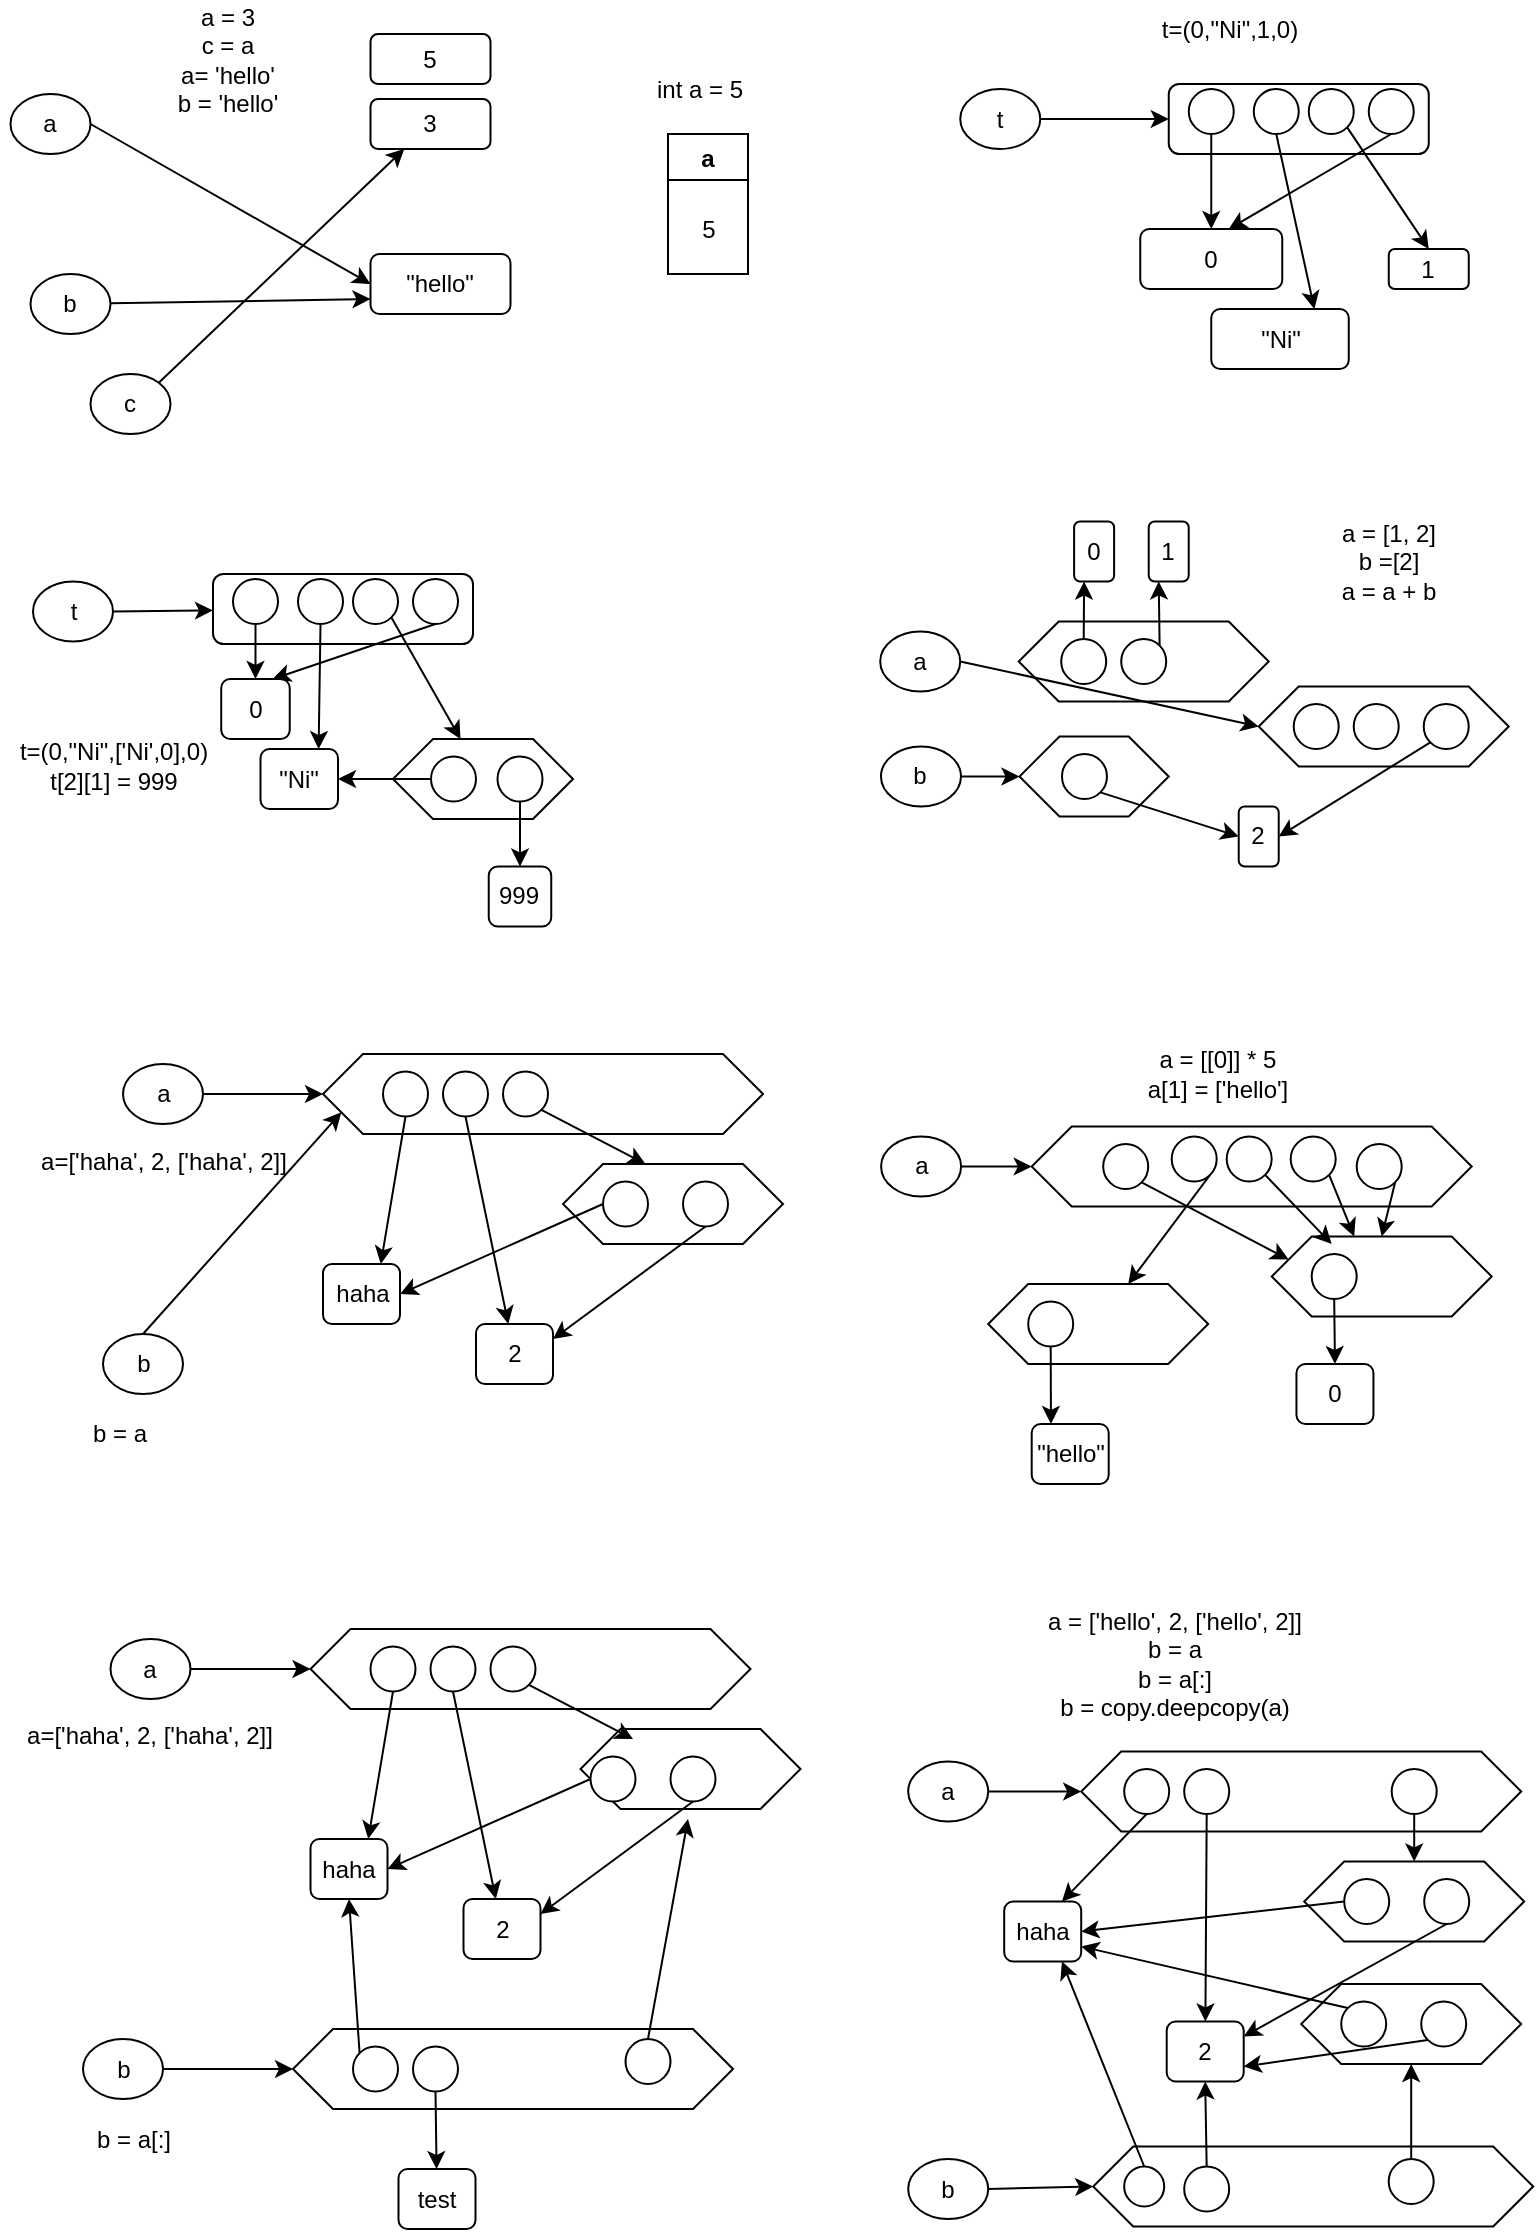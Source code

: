 <mxfile version="14.6.13" type="device"><diagram id="0m-xxJf19XnogjSUpphd" name="Page-1"><mxGraphModel dx="946" dy="725" grid="1" gridSize="10" guides="1" tooltips="1" connect="1" arrows="1" fold="1" page="1" pageScale="1" pageWidth="827" pageHeight="1169" math="0" shadow="0"><root><mxCell id="0"/><mxCell id="1" parent="0"/><mxCell id="ZDHiFOm5heUllY_fQWKG-1" value="a" style="ellipse;whiteSpace=wrap;html=1;" parent="1" vertex="1"><mxGeometry x="31.25" y="60" width="40" height="30" as="geometry"/></mxCell><mxCell id="ZDHiFOm5heUllY_fQWKG-2" value="3" style="rounded=1;whiteSpace=wrap;html=1;" parent="1" vertex="1"><mxGeometry x="211.25" y="62.5" width="60" height="25" as="geometry"/></mxCell><mxCell id="ZDHiFOm5heUllY_fQWKG-3" value="" style="endArrow=classic;html=1;entryX=0;entryY=0.5;entryDx=0;entryDy=0;exitX=1;exitY=0.5;exitDx=0;exitDy=0;" parent="1" source="ZDHiFOm5heUllY_fQWKG-1" target="ZDHiFOm5heUllY_fQWKG-4" edge="1"><mxGeometry width="50" height="50" relative="1" as="geometry"><mxPoint x="73.25" y="70" as="sourcePoint"/><mxPoint x="401.25" y="290" as="targetPoint"/></mxGeometry></mxCell><mxCell id="ZDHiFOm5heUllY_fQWKG-4" value="&quot;hello&quot;" style="rounded=1;whiteSpace=wrap;html=1;" parent="1" vertex="1"><mxGeometry x="211.25" y="140" width="70" height="30" as="geometry"/></mxCell><mxCell id="ZDHiFOm5heUllY_fQWKG-7" value="b" style="ellipse;whiteSpace=wrap;html=1;" parent="1" vertex="1"><mxGeometry x="41.25" y="150" width="40" height="30" as="geometry"/></mxCell><mxCell id="ZDHiFOm5heUllY_fQWKG-8" value="c" style="ellipse;whiteSpace=wrap;html=1;" parent="1" vertex="1"><mxGeometry x="71.25" y="200" width="40" height="30" as="geometry"/></mxCell><mxCell id="ZDHiFOm5heUllY_fQWKG-9" value="" style="endArrow=classic;html=1;entryX=0;entryY=0.75;entryDx=0;entryDy=0;" parent="1" source="ZDHiFOm5heUllY_fQWKG-7" target="ZDHiFOm5heUllY_fQWKG-4" edge="1"><mxGeometry width="50" height="50" relative="1" as="geometry"><mxPoint x="351.25" y="340" as="sourcePoint"/><mxPoint x="401.25" y="290" as="targetPoint"/></mxGeometry></mxCell><mxCell id="ZDHiFOm5heUllY_fQWKG-10" value="" style="endArrow=classic;html=1;exitX=1;exitY=0;exitDx=0;exitDy=0;" parent="1" source="ZDHiFOm5heUllY_fQWKG-8" target="ZDHiFOm5heUllY_fQWKG-2" edge="1"><mxGeometry width="50" height="50" relative="1" as="geometry"><mxPoint x="351.25" y="340" as="sourcePoint"/><mxPoint x="401.25" y="290" as="targetPoint"/></mxGeometry></mxCell><mxCell id="ZDHiFOm5heUllY_fQWKG-11" value="t=(0,&quot;Ni&quot;,1,0)" style="text;html=1;strokeColor=none;fillColor=none;align=center;verticalAlign=middle;whiteSpace=wrap;rounded=0;" parent="1" vertex="1"><mxGeometry x="590.75" y="17.5" width="100" height="20" as="geometry"/></mxCell><mxCell id="ZDHiFOm5heUllY_fQWKG-12" value="t" style="ellipse;whiteSpace=wrap;html=1;" parent="1" vertex="1"><mxGeometry x="506.13" y="57.5" width="40" height="30" as="geometry"/></mxCell><mxCell id="ZDHiFOm5heUllY_fQWKG-13" value="" style="endArrow=classic;html=1;exitX=1;exitY=0.5;exitDx=0;exitDy=0;" parent="1" source="ZDHiFOm5heUllY_fQWKG-12" target="ZDHiFOm5heUllY_fQWKG-14" edge="1"><mxGeometry width="50" height="50" relative="1" as="geometry"><mxPoint x="380.38" y="297.5" as="sourcePoint"/><mxPoint x="430.38" y="247.5" as="targetPoint"/></mxGeometry></mxCell><mxCell id="ZDHiFOm5heUllY_fQWKG-14" value="" style="rounded=1;whiteSpace=wrap;html=1;" parent="1" vertex="1"><mxGeometry x="610.38" y="55" width="130" height="35" as="geometry"/></mxCell><mxCell id="ZDHiFOm5heUllY_fQWKG-15" value="" style="ellipse;whiteSpace=wrap;html=1;aspect=fixed;" parent="1" vertex="1"><mxGeometry x="620.38" y="57.5" width="22.5" height="22.5" as="geometry"/></mxCell><mxCell id="ZDHiFOm5heUllY_fQWKG-16" value="" style="ellipse;whiteSpace=wrap;html=1;aspect=fixed;" parent="1" vertex="1"><mxGeometry x="652.88" y="57.5" width="22.5" height="22.5" as="geometry"/></mxCell><mxCell id="ZDHiFOm5heUllY_fQWKG-17" value="" style="ellipse;whiteSpace=wrap;html=1;aspect=fixed;" parent="1" vertex="1"><mxGeometry x="680.38" y="57.5" width="22.5" height="22.5" as="geometry"/></mxCell><mxCell id="ZDHiFOm5heUllY_fQWKG-18" value="" style="ellipse;whiteSpace=wrap;html=1;aspect=fixed;" parent="1" vertex="1"><mxGeometry x="710.38" y="57.5" width="22.5" height="22.5" as="geometry"/></mxCell><mxCell id="ZDHiFOm5heUllY_fQWKG-20" value="" style="endArrow=classic;html=1;exitX=0.5;exitY=1;exitDx=0;exitDy=0;" parent="1" source="ZDHiFOm5heUllY_fQWKG-15" target="ZDHiFOm5heUllY_fQWKG-21" edge="1"><mxGeometry width="50" height="50" relative="1" as="geometry"><mxPoint x="380.38" y="297.5" as="sourcePoint"/><mxPoint x="631.38" y="127.5" as="targetPoint"/></mxGeometry></mxCell><mxCell id="ZDHiFOm5heUllY_fQWKG-21" value="0" style="rounded=1;whiteSpace=wrap;html=1;" parent="1" vertex="1"><mxGeometry x="596.13" y="127.5" width="71" height="30" as="geometry"/></mxCell><mxCell id="ZDHiFOm5heUllY_fQWKG-22" value="" style="endArrow=classic;html=1;exitX=0.5;exitY=1;exitDx=0;exitDy=0;" parent="1" source="ZDHiFOm5heUllY_fQWKG-18" edge="1"><mxGeometry width="50" height="50" relative="1" as="geometry"><mxPoint x="380.38" y="297.5" as="sourcePoint"/><mxPoint x="640.38" y="127.5" as="targetPoint"/></mxGeometry></mxCell><mxCell id="ZDHiFOm5heUllY_fQWKG-23" value="&quot;Ni&quot;" style="rounded=1;whiteSpace=wrap;html=1;" parent="1" vertex="1"><mxGeometry x="631.63" y="167.5" width="68.75" height="30" as="geometry"/></mxCell><mxCell id="ZDHiFOm5heUllY_fQWKG-24" value="" style="endArrow=classic;html=1;exitX=0.5;exitY=1;exitDx=0;exitDy=0;entryX=0.75;entryY=0;entryDx=0;entryDy=0;" parent="1" source="ZDHiFOm5heUllY_fQWKG-16" target="ZDHiFOm5heUllY_fQWKG-23" edge="1"><mxGeometry width="50" height="50" relative="1" as="geometry"><mxPoint x="380.38" y="297.5" as="sourcePoint"/><mxPoint x="430.38" y="247.5" as="targetPoint"/></mxGeometry></mxCell><mxCell id="ZDHiFOm5heUllY_fQWKG-25" value="1" style="rounded=1;whiteSpace=wrap;html=1;" parent="1" vertex="1"><mxGeometry x="720.38" y="137.5" width="40" height="20" as="geometry"/></mxCell><mxCell id="ZDHiFOm5heUllY_fQWKG-28" value="" style="endArrow=classic;html=1;exitX=1;exitY=1;exitDx=0;exitDy=0;entryX=0.5;entryY=0;entryDx=0;entryDy=0;" parent="1" source="ZDHiFOm5heUllY_fQWKG-17" target="ZDHiFOm5heUllY_fQWKG-25" edge="1"><mxGeometry width="50" height="50" relative="1" as="geometry"><mxPoint x="380.38" y="297.5" as="sourcePoint"/><mxPoint x="430.38" y="247.5" as="targetPoint"/></mxGeometry></mxCell><mxCell id="ZDHiFOm5heUllY_fQWKG-29" value="t=(0,&quot;Ni&quot;,['Ni',0],0)&lt;br&gt;t[2][1] = 999" style="text;html=1;strokeColor=none;fillColor=none;align=center;verticalAlign=middle;whiteSpace=wrap;rounded=0;" parent="1" vertex="1"><mxGeometry x="32.5" y="378.75" width="100" height="35" as="geometry"/></mxCell><mxCell id="ZDHiFOm5heUllY_fQWKG-30" value="t" style="ellipse;whiteSpace=wrap;html=1;" parent="1" vertex="1"><mxGeometry x="42.5" y="303.75" width="40" height="30" as="geometry"/></mxCell><mxCell id="ZDHiFOm5heUllY_fQWKG-31" value="" style="endArrow=classic;html=1;exitX=1;exitY=0.5;exitDx=0;exitDy=0;" parent="1" source="ZDHiFOm5heUllY_fQWKG-30" target="ZDHiFOm5heUllY_fQWKG-32" edge="1"><mxGeometry width="50" height="50" relative="1" as="geometry"><mxPoint x="-97.5" y="542.5" as="sourcePoint"/><mxPoint x="-47.5" y="492.5" as="targetPoint"/></mxGeometry></mxCell><mxCell id="ZDHiFOm5heUllY_fQWKG-32" value="" style="rounded=1;whiteSpace=wrap;html=1;" parent="1" vertex="1"><mxGeometry x="132.5" y="300" width="130" height="35" as="geometry"/></mxCell><mxCell id="ZDHiFOm5heUllY_fQWKG-33" value="" style="ellipse;whiteSpace=wrap;html=1;aspect=fixed;" parent="1" vertex="1"><mxGeometry x="142.5" y="302.5" width="22.5" height="22.5" as="geometry"/></mxCell><mxCell id="ZDHiFOm5heUllY_fQWKG-34" value="" style="ellipse;whiteSpace=wrap;html=1;aspect=fixed;" parent="1" vertex="1"><mxGeometry x="175" y="302.5" width="22.5" height="22.5" as="geometry"/></mxCell><mxCell id="ZDHiFOm5heUllY_fQWKG-35" value="" style="ellipse;whiteSpace=wrap;html=1;aspect=fixed;" parent="1" vertex="1"><mxGeometry x="202.5" y="302.5" width="22.5" height="22.5" as="geometry"/></mxCell><mxCell id="ZDHiFOm5heUllY_fQWKG-36" value="" style="ellipse;whiteSpace=wrap;html=1;aspect=fixed;" parent="1" vertex="1"><mxGeometry x="232.5" y="302.5" width="22.5" height="22.5" as="geometry"/></mxCell><mxCell id="ZDHiFOm5heUllY_fQWKG-37" value="" style="endArrow=classic;html=1;exitX=0.5;exitY=1;exitDx=0;exitDy=0;" parent="1" source="ZDHiFOm5heUllY_fQWKG-33" target="ZDHiFOm5heUllY_fQWKG-38" edge="1"><mxGeometry width="50" height="50" relative="1" as="geometry"><mxPoint x="-97.5" y="542.5" as="sourcePoint"/><mxPoint x="153.5" y="372.5" as="targetPoint"/></mxGeometry></mxCell><mxCell id="ZDHiFOm5heUllY_fQWKG-38" value="0" style="rounded=1;whiteSpace=wrap;html=1;" parent="1" vertex="1"><mxGeometry x="136.61" y="352.5" width="34.26" height="30" as="geometry"/></mxCell><mxCell id="ZDHiFOm5heUllY_fQWKG-39" value="" style="endArrow=classic;html=1;exitX=0.5;exitY=1;exitDx=0;exitDy=0;entryX=0.75;entryY=0;entryDx=0;entryDy=0;" parent="1" source="ZDHiFOm5heUllY_fQWKG-36" target="ZDHiFOm5heUllY_fQWKG-38" edge="1"><mxGeometry width="50" height="50" relative="1" as="geometry"><mxPoint x="-97.5" y="542.5" as="sourcePoint"/><mxPoint x="162.5" y="372.5" as="targetPoint"/></mxGeometry></mxCell><mxCell id="ZDHiFOm5heUllY_fQWKG-40" value="&quot;Ni&quot;" style="rounded=1;whiteSpace=wrap;html=1;" parent="1" vertex="1"><mxGeometry x="156.25" y="387.5" width="38.75" height="30" as="geometry"/></mxCell><mxCell id="ZDHiFOm5heUllY_fQWKG-41" value="" style="endArrow=classic;html=1;exitX=0.5;exitY=1;exitDx=0;exitDy=0;entryX=0.75;entryY=0;entryDx=0;entryDy=0;" parent="1" source="ZDHiFOm5heUllY_fQWKG-34" target="ZDHiFOm5heUllY_fQWKG-40" edge="1"><mxGeometry width="50" height="50" relative="1" as="geometry"><mxPoint x="-97.5" y="542.5" as="sourcePoint"/><mxPoint x="-47.5" y="492.5" as="targetPoint"/></mxGeometry></mxCell><mxCell id="ZDHiFOm5heUllY_fQWKG-43" value="" style="endArrow=classic;html=1;exitX=1;exitY=1;exitDx=0;exitDy=0;entryX=0.375;entryY=0;entryDx=0;entryDy=0;" parent="1" source="ZDHiFOm5heUllY_fQWKG-35" target="ZDHiFOm5heUllY_fQWKG-45" edge="1"><mxGeometry width="50" height="50" relative="1" as="geometry"><mxPoint x="-97.5" y="542.5" as="sourcePoint"/><mxPoint x="292.5" y="382.5" as="targetPoint"/></mxGeometry></mxCell><mxCell id="ZDHiFOm5heUllY_fQWKG-45" value="" style="shape=hexagon;perimeter=hexagonPerimeter2;whiteSpace=wrap;html=1;fixedSize=1;" parent="1" vertex="1"><mxGeometry x="222.5" y="382.5" width="90" height="40" as="geometry"/></mxCell><mxCell id="ZDHiFOm5heUllY_fQWKG-46" value="" style="ellipse;whiteSpace=wrap;html=1;aspect=fixed;" parent="1" vertex="1"><mxGeometry x="241.5" y="391.25" width="22.5" height="22.5" as="geometry"/></mxCell><mxCell id="ZDHiFOm5heUllY_fQWKG-47" value="" style="ellipse;whiteSpace=wrap;html=1;aspect=fixed;" parent="1" vertex="1"><mxGeometry x="274.75" y="391.25" width="22.5" height="22.5" as="geometry"/></mxCell><mxCell id="ZDHiFOm5heUllY_fQWKG-49" value="" style="endArrow=classic;html=1;entryX=1;entryY=0.5;entryDx=0;entryDy=0;exitX=0;exitY=0.5;exitDx=0;exitDy=0;" parent="1" source="ZDHiFOm5heUllY_fQWKG-46" target="ZDHiFOm5heUllY_fQWKG-40" edge="1"><mxGeometry width="50" height="50" relative="1" as="geometry"><mxPoint x="312.5" y="407.5" as="sourcePoint"/><mxPoint x="362.5" y="357.5" as="targetPoint"/></mxGeometry></mxCell><mxCell id="ZDHiFOm5heUllY_fQWKG-50" value="" style="endArrow=classic;html=1;entryX=0.5;entryY=0;entryDx=0;entryDy=0;exitX=0.5;exitY=1;exitDx=0;exitDy=0;" parent="1" source="ZDHiFOm5heUllY_fQWKG-47" target="zGPQCtNGe2hsYCbzyVqM-4" edge="1"><mxGeometry width="50" height="50" relative="1" as="geometry"><mxPoint x="332.5" y="387.5" as="sourcePoint"/><mxPoint x="362.5" y="357.5" as="targetPoint"/></mxGeometry></mxCell><mxCell id="ZDHiFOm5heUllY_fQWKG-51" value="a" style="ellipse;whiteSpace=wrap;html=1;" parent="1" vertex="1"><mxGeometry x="480.1" y="893.75" width="40" height="30" as="geometry"/></mxCell><mxCell id="ZDHiFOm5heUllY_fQWKG-52" value="" style="shape=hexagon;perimeter=hexagonPerimeter2;whiteSpace=wrap;html=1;fixedSize=1;" parent="1" vertex="1"><mxGeometry x="566.6" y="888.75" width="220" height="40" as="geometry"/></mxCell><mxCell id="ZDHiFOm5heUllY_fQWKG-54" value="" style="ellipse;whiteSpace=wrap;html=1;aspect=fixed;" parent="1" vertex="1"><mxGeometry x="721.85" y="897.5" width="22.5" height="22.5" as="geometry"/></mxCell><mxCell id="ZDHiFOm5heUllY_fQWKG-55" value="" style="ellipse;whiteSpace=wrap;html=1;aspect=fixed;" parent="1" vertex="1"><mxGeometry x="618.1" y="897.5" width="22.5" height="22.5" as="geometry"/></mxCell><mxCell id="ZDHiFOm5heUllY_fQWKG-56" value="" style="ellipse;whiteSpace=wrap;html=1;aspect=fixed;" parent="1" vertex="1"><mxGeometry x="588.1" y="897.5" width="22.5" height="22.5" as="geometry"/></mxCell><mxCell id="ZDHiFOm5heUllY_fQWKG-61" value="2" style="rounded=1;whiteSpace=wrap;html=1;" parent="1" vertex="1"><mxGeometry x="609.35" y="1023.75" width="38.5" height="30" as="geometry"/></mxCell><mxCell id="ZDHiFOm5heUllY_fQWKG-62" value="" style="endArrow=classic;html=1;exitX=0.5;exitY=1;exitDx=0;exitDy=0;entryX=0.75;entryY=0;entryDx=0;entryDy=0;" parent="1" source="ZDHiFOm5heUllY_fQWKG-56" target="ZDHiFOm5heUllY_fQWKG-81" edge="1"><mxGeometry width="50" height="50" relative="1" as="geometry"><mxPoint x="788.1" y="973.75" as="sourcePoint"/><mxPoint x="838.1" y="923.75" as="targetPoint"/></mxGeometry></mxCell><mxCell id="ZDHiFOm5heUllY_fQWKG-63" value="" style="endArrow=classic;html=1;exitX=0.5;exitY=1;exitDx=0;exitDy=0;" parent="1" source="ZDHiFOm5heUllY_fQWKG-55" target="ZDHiFOm5heUllY_fQWKG-61" edge="1"><mxGeometry width="50" height="50" relative="1" as="geometry"><mxPoint x="788.1" y="973.75" as="sourcePoint"/><mxPoint x="838.1" y="923.75" as="targetPoint"/></mxGeometry></mxCell><mxCell id="ZDHiFOm5heUllY_fQWKG-64" value="" style="shape=hexagon;perimeter=hexagonPerimeter2;whiteSpace=wrap;html=1;fixedSize=1;" parent="1" vertex="1"><mxGeometry x="678.1" y="943.75" width="110" height="40" as="geometry"/></mxCell><mxCell id="ZDHiFOm5heUllY_fQWKG-65" value="" style="endArrow=classic;html=1;exitX=0.5;exitY=1;exitDx=0;exitDy=0;entryX=0.5;entryY=0;entryDx=0;entryDy=0;" parent="1" source="ZDHiFOm5heUllY_fQWKG-54" target="ZDHiFOm5heUllY_fQWKG-64" edge="1"><mxGeometry width="50" height="50" relative="1" as="geometry"><mxPoint x="788.1" y="973.75" as="sourcePoint"/><mxPoint x="838.1" y="923.75" as="targetPoint"/></mxGeometry></mxCell><mxCell id="ZDHiFOm5heUllY_fQWKG-66" value="" style="ellipse;whiteSpace=wrap;html=1;aspect=fixed;" parent="1" vertex="1"><mxGeometry x="698.1" y="952.5" width="22.5" height="22.5" as="geometry"/></mxCell><mxCell id="ZDHiFOm5heUllY_fQWKG-67" value="" style="ellipse;whiteSpace=wrap;html=1;aspect=fixed;" parent="1" vertex="1"><mxGeometry x="738.1" y="952.5" width="22.5" height="22.5" as="geometry"/></mxCell><mxCell id="ZDHiFOm5heUllY_fQWKG-68" value="" style="endArrow=classic;html=1;exitX=0;exitY=0.5;exitDx=0;exitDy=0;entryX=1;entryY=0.5;entryDx=0;entryDy=0;" parent="1" source="ZDHiFOm5heUllY_fQWKG-66" target="ZDHiFOm5heUllY_fQWKG-81" edge="1"><mxGeometry width="50" height="50" relative="1" as="geometry"><mxPoint x="788.1" y="973.75" as="sourcePoint"/><mxPoint x="838.1" y="923.75" as="targetPoint"/></mxGeometry></mxCell><mxCell id="ZDHiFOm5heUllY_fQWKG-69" value="" style="endArrow=classic;html=1;exitX=0.5;exitY=1;exitDx=0;exitDy=0;entryX=1;entryY=0.25;entryDx=0;entryDy=0;" parent="1" source="ZDHiFOm5heUllY_fQWKG-67" target="ZDHiFOm5heUllY_fQWKG-61" edge="1"><mxGeometry width="50" height="50" relative="1" as="geometry"><mxPoint x="788.1" y="973.75" as="sourcePoint"/><mxPoint x="838.1" y="923.75" as="targetPoint"/></mxGeometry></mxCell><mxCell id="ZDHiFOm5heUllY_fQWKG-70" value="" style="endArrow=classic;html=1;exitX=1;exitY=0.5;exitDx=0;exitDy=0;entryX=0;entryY=0.5;entryDx=0;entryDy=0;" parent="1" source="ZDHiFOm5heUllY_fQWKG-51" target="ZDHiFOm5heUllY_fQWKG-52" edge="1"><mxGeometry width="50" height="50" relative="1" as="geometry"><mxPoint x="788.1" y="973.75" as="sourcePoint"/><mxPoint x="838.1" y="923.75" as="targetPoint"/></mxGeometry></mxCell><mxCell id="ZDHiFOm5heUllY_fQWKG-71" value="b" style="ellipse;whiteSpace=wrap;html=1;" parent="1" vertex="1"><mxGeometry x="480.1" y="1092.5" width="40" height="30" as="geometry"/></mxCell><mxCell id="ZDHiFOm5heUllY_fQWKG-72" value="" style="endArrow=classic;html=1;exitX=1;exitY=0.5;exitDx=0;exitDy=0;entryX=0;entryY=0.5;entryDx=0;entryDy=0;" parent="1" source="ZDHiFOm5heUllY_fQWKG-71" target="ZDHiFOm5heUllY_fQWKG-74" edge="1"><mxGeometry width="50" height="50" relative="1" as="geometry"><mxPoint x="788.1" y="937.5" as="sourcePoint"/><mxPoint x="548.1" y="1107.5" as="targetPoint"/></mxGeometry></mxCell><mxCell id="ZDHiFOm5heUllY_fQWKG-74" value="" style="shape=hexagon;perimeter=hexagonPerimeter2;whiteSpace=wrap;html=1;fixedSize=1;" parent="1" vertex="1"><mxGeometry x="572.6" y="1086.26" width="220" height="40" as="geometry"/></mxCell><mxCell id="ZDHiFOm5heUllY_fQWKG-75" value="" style="ellipse;whiteSpace=wrap;html=1;aspect=fixed;" parent="1" vertex="1"><mxGeometry x="720.35" y="1092.5" width="22.5" height="22.5" as="geometry"/></mxCell><mxCell id="ZDHiFOm5heUllY_fQWKG-76" value="" style="ellipse;whiteSpace=wrap;html=1;aspect=fixed;" parent="1" vertex="1"><mxGeometry x="618.09" y="1096.25" width="22.5" height="22.5" as="geometry"/></mxCell><mxCell id="ZDHiFOm5heUllY_fQWKG-77" value="" style="ellipse;whiteSpace=wrap;html=1;aspect=fixed;" parent="1" vertex="1"><mxGeometry x="588.09" y="1096.25" width="20.01" height="20.01" as="geometry"/></mxCell><mxCell id="ZDHiFOm5heUllY_fQWKG-78" value="" style="endArrow=classic;html=1;exitX=0.5;exitY=0;exitDx=0;exitDy=0;entryX=0.75;entryY=1;entryDx=0;entryDy=0;" parent="1" source="ZDHiFOm5heUllY_fQWKG-77" target="ZDHiFOm5heUllY_fQWKG-81" edge="1"><mxGeometry width="50" height="50" relative="1" as="geometry"><mxPoint x="788.1" y="973.75" as="sourcePoint"/><mxPoint x="558.1" y="983.75" as="targetPoint"/></mxGeometry></mxCell><mxCell id="ZDHiFOm5heUllY_fQWKG-79" value="" style="endArrow=classic;html=1;exitX=0.5;exitY=0;exitDx=0;exitDy=0;entryX=0.5;entryY=1;entryDx=0;entryDy=0;" parent="1" source="ZDHiFOm5heUllY_fQWKG-76" target="ZDHiFOm5heUllY_fQWKG-61" edge="1"><mxGeometry width="50" height="50" relative="1" as="geometry"><mxPoint x="788.1" y="973.75" as="sourcePoint"/><mxPoint x="838.1" y="923.75" as="targetPoint"/></mxGeometry></mxCell><mxCell id="ZDHiFOm5heUllY_fQWKG-80" value="" style="endArrow=classic;html=1;exitX=0.5;exitY=0;exitDx=0;exitDy=0;entryX=0.5;entryY=1;entryDx=0;entryDy=0;" parent="1" source="ZDHiFOm5heUllY_fQWKG-75" target="ZDHiFOm5heUllY_fQWKG-82" edge="1"><mxGeometry width="50" height="50" relative="1" as="geometry"><mxPoint x="788.1" y="973.75" as="sourcePoint"/><mxPoint x="838.1" y="923.75" as="targetPoint"/></mxGeometry></mxCell><mxCell id="ZDHiFOm5heUllY_fQWKG-81" value="haha" style="rounded=1;whiteSpace=wrap;html=1;" parent="1" vertex="1"><mxGeometry x="528.1" y="963.75" width="38.5" height="30" as="geometry"/></mxCell><mxCell id="ZDHiFOm5heUllY_fQWKG-82" value="" style="shape=hexagon;perimeter=hexagonPerimeter2;whiteSpace=wrap;html=1;fixedSize=1;" parent="1" vertex="1"><mxGeometry x="676.6" y="1005" width="110" height="40" as="geometry"/></mxCell><mxCell id="ZDHiFOm5heUllY_fQWKG-83" value="" style="ellipse;whiteSpace=wrap;html=1;aspect=fixed;" parent="1" vertex="1"><mxGeometry x="696.6" y="1013.75" width="22.5" height="22.5" as="geometry"/></mxCell><mxCell id="ZDHiFOm5heUllY_fQWKG-84" value="" style="ellipse;whiteSpace=wrap;html=1;aspect=fixed;" parent="1" vertex="1"><mxGeometry x="736.6" y="1013.75" width="22.5" height="22.5" as="geometry"/></mxCell><mxCell id="ZDHiFOm5heUllY_fQWKG-85" value="" style="endArrow=classic;html=1;exitX=0;exitY=0;exitDx=0;exitDy=0;entryX=1;entryY=0.75;entryDx=0;entryDy=0;" parent="1" source="ZDHiFOm5heUllY_fQWKG-83" target="ZDHiFOm5heUllY_fQWKG-81" edge="1"><mxGeometry width="50" height="50" relative="1" as="geometry"><mxPoint x="788.1" y="973.75" as="sourcePoint"/><mxPoint x="838.1" y="923.75" as="targetPoint"/></mxGeometry></mxCell><mxCell id="ZDHiFOm5heUllY_fQWKG-86" value="" style="endArrow=classic;html=1;exitX=0;exitY=1;exitDx=0;exitDy=0;entryX=1;entryY=0.75;entryDx=0;entryDy=0;" parent="1" source="ZDHiFOm5heUllY_fQWKG-84" target="ZDHiFOm5heUllY_fQWKG-61" edge="1"><mxGeometry width="50" height="50" relative="1" as="geometry"><mxPoint x="788.1" y="973.75" as="sourcePoint"/><mxPoint x="838.1" y="923.75" as="targetPoint"/></mxGeometry></mxCell><mxCell id="ZDHiFOm5heUllY_fQWKG-87" value="a" style="ellipse;whiteSpace=wrap;html=1;" parent="1" vertex="1"><mxGeometry x="466.55" y="581.25" width="40" height="30" as="geometry"/></mxCell><mxCell id="ZDHiFOm5heUllY_fQWKG-88" value="" style="shape=hexagon;perimeter=hexagonPerimeter2;whiteSpace=wrap;html=1;fixedSize=1;" parent="1" vertex="1"><mxGeometry x="541.85" y="576.25" width="220" height="40" as="geometry"/></mxCell><mxCell id="ZDHiFOm5heUllY_fQWKG-89" value="" style="ellipse;whiteSpace=wrap;html=1;aspect=fixed;" parent="1" vertex="1"><mxGeometry x="671.35" y="581.25" width="22.5" height="22.5" as="geometry"/></mxCell><mxCell id="ZDHiFOm5heUllY_fQWKG-93" value="" style="shape=hexagon;perimeter=hexagonPerimeter2;whiteSpace=wrap;html=1;fixedSize=1;" parent="1" vertex="1"><mxGeometry x="661.85" y="631.25" width="110" height="40" as="geometry"/></mxCell><mxCell id="ZDHiFOm5heUllY_fQWKG-94" value="" style="endArrow=classic;html=1;exitX=1;exitY=1;exitDx=0;exitDy=0;entryX=0.375;entryY=0;entryDx=0;entryDy=0;" parent="1" source="ZDHiFOm5heUllY_fQWKG-89" target="ZDHiFOm5heUllY_fQWKG-93" edge="1"><mxGeometry width="50" height="50" relative="1" as="geometry"><mxPoint x="771.85" y="661.25" as="sourcePoint"/><mxPoint x="821.85" y="611.25" as="targetPoint"/></mxGeometry></mxCell><mxCell id="ZDHiFOm5heUllY_fQWKG-95" value="" style="ellipse;whiteSpace=wrap;html=1;aspect=fixed;" parent="1" vertex="1"><mxGeometry x="681.85" y="640" width="22.5" height="22.5" as="geometry"/></mxCell><mxCell id="ZDHiFOm5heUllY_fQWKG-97" value="" style="endArrow=classic;html=1;exitX=0.5;exitY=1;exitDx=0;exitDy=0;entryX=0.5;entryY=0;entryDx=0;entryDy=0;" parent="1" source="ZDHiFOm5heUllY_fQWKG-95" target="zGPQCtNGe2hsYCbzyVqM-5" edge="1"><mxGeometry width="50" height="50" relative="1" as="geometry"><mxPoint x="771.85" y="661.25" as="sourcePoint"/><mxPoint x="821.85" y="611.25" as="targetPoint"/></mxGeometry></mxCell><mxCell id="ZDHiFOm5heUllY_fQWKG-98" value="" style="endArrow=classic;html=1;exitX=1;exitY=0.5;exitDx=0;exitDy=0;entryX=0;entryY=0.5;entryDx=0;entryDy=0;" parent="1" source="ZDHiFOm5heUllY_fQWKG-87" target="ZDHiFOm5heUllY_fQWKG-88" edge="1"><mxGeometry width="50" height="50" relative="1" as="geometry"><mxPoint x="771.85" y="661.25" as="sourcePoint"/><mxPoint x="821.85" y="611.25" as="targetPoint"/></mxGeometry></mxCell><mxCell id="ZDHiFOm5heUllY_fQWKG-100" value="&quot;hello&quot;" style="rounded=1;whiteSpace=wrap;html=1;" parent="1" vertex="1"><mxGeometry x="541.85" y="725" width="38.5" height="30" as="geometry"/></mxCell><mxCell id="ZDHiFOm5heUllY_fQWKG-101" value="" style="ellipse;whiteSpace=wrap;html=1;aspect=fixed;" parent="1" vertex="1"><mxGeometry x="611.85" y="581.25" width="22.5" height="22.5" as="geometry"/></mxCell><mxCell id="ZDHiFOm5heUllY_fQWKG-102" value="" style="endArrow=classic;html=1;exitX=1;exitY=1;exitDx=0;exitDy=0;" parent="1" source="ZDHiFOm5heUllY_fQWKG-101" target="zGPQCtNGe2hsYCbzyVqM-6" edge="1"><mxGeometry width="50" height="50" relative="1" as="geometry"><mxPoint x="781.85" y="671.25" as="sourcePoint"/><mxPoint x="661.85" y="725" as="targetPoint"/></mxGeometry></mxCell><mxCell id="ZDHiFOm5heUllY_fQWKG-103" value="" style="ellipse;whiteSpace=wrap;html=1;aspect=fixed;" parent="1" vertex="1"><mxGeometry x="577.6" y="585" width="22.5" height="22.5" as="geometry"/></mxCell><mxCell id="ZDHiFOm5heUllY_fQWKG-104" value="" style="endArrow=classic;html=1;exitX=1;exitY=1;exitDx=0;exitDy=0;entryX=0;entryY=0.25;entryDx=0;entryDy=0;" parent="1" source="ZDHiFOm5heUllY_fQWKG-103" target="ZDHiFOm5heUllY_fQWKG-93" edge="1"><mxGeometry width="50" height="50" relative="1" as="geometry"><mxPoint x="791.85" y="681.25" as="sourcePoint"/><mxPoint x="723.1" y="651.25" as="targetPoint"/></mxGeometry></mxCell><mxCell id="ZDHiFOm5heUllY_fQWKG-105" value="" style="ellipse;whiteSpace=wrap;html=1;aspect=fixed;" parent="1" vertex="1"><mxGeometry x="639.35" y="581.25" width="22.5" height="22.5" as="geometry"/></mxCell><mxCell id="ZDHiFOm5heUllY_fQWKG-106" value="" style="endArrow=classic;html=1;exitX=1;exitY=1;exitDx=0;exitDy=0;" parent="1" source="ZDHiFOm5heUllY_fQWKG-105" edge="1"><mxGeometry width="50" height="50" relative="1" as="geometry"><mxPoint x="801.85" y="691.25" as="sourcePoint"/><mxPoint x="691.85" y="635" as="targetPoint"/></mxGeometry></mxCell><mxCell id="ZDHiFOm5heUllY_fQWKG-109" value="" style="ellipse;whiteSpace=wrap;html=1;aspect=fixed;" parent="1" vertex="1"><mxGeometry x="704.35" y="585" width="22.5" height="22.5" as="geometry"/></mxCell><mxCell id="ZDHiFOm5heUllY_fQWKG-110" value="" style="endArrow=classic;html=1;exitX=1;exitY=1;exitDx=0;exitDy=0;entryX=0.5;entryY=0;entryDx=0;entryDy=0;" parent="1" source="ZDHiFOm5heUllY_fQWKG-109" target="ZDHiFOm5heUllY_fQWKG-93" edge="1"><mxGeometry width="50" height="50" relative="1" as="geometry"><mxPoint x="821.85" y="711.25" as="sourcePoint"/><mxPoint x="753.1" y="681.25" as="targetPoint"/></mxGeometry></mxCell><mxCell id="zGPQCtNGe2hsYCbzyVqM-1" value="5" style="rounded=1;whiteSpace=wrap;html=1;" parent="1" vertex="1"><mxGeometry x="211.25" y="30" width="60" height="25" as="geometry"/></mxCell><mxCell id="zGPQCtNGe2hsYCbzyVqM-4" value="999" style="rounded=1;whiteSpace=wrap;html=1;" parent="1" vertex="1"><mxGeometry x="270.37" y="446.25" width="31.25" height="30" as="geometry"/></mxCell><mxCell id="zGPQCtNGe2hsYCbzyVqM-5" value="0" style="rounded=1;whiteSpace=wrap;html=1;" parent="1" vertex="1"><mxGeometry x="674.23" y="695" width="38.5" height="30" as="geometry"/></mxCell><mxCell id="zGPQCtNGe2hsYCbzyVqM-6" value="" style="shape=hexagon;perimeter=hexagonPerimeter2;whiteSpace=wrap;html=1;fixedSize=1;" parent="1" vertex="1"><mxGeometry x="520.1" y="655" width="110" height="40" as="geometry"/></mxCell><mxCell id="zGPQCtNGe2hsYCbzyVqM-7" value="" style="ellipse;whiteSpace=wrap;html=1;aspect=fixed;" parent="1" vertex="1"><mxGeometry x="540.1" y="663.75" width="22.5" height="22.5" as="geometry"/></mxCell><mxCell id="zGPQCtNGe2hsYCbzyVqM-8" value="" style="endArrow=classic;html=1;exitX=0.5;exitY=1;exitDx=0;exitDy=0;entryX=0.25;entryY=0;entryDx=0;entryDy=0;" parent="1" source="zGPQCtNGe2hsYCbzyVqM-7" target="ZDHiFOm5heUllY_fQWKG-100" edge="1"><mxGeometry width="50" height="50" relative="1" as="geometry"><mxPoint x="551.85" y="685" as="sourcePoint"/><mxPoint x="581.85" y="755" as="targetPoint"/></mxGeometry></mxCell><mxCell id="zGPQCtNGe2hsYCbzyVqM-9" value="a" style="ellipse;whiteSpace=wrap;html=1;" parent="1" vertex="1"><mxGeometry x="466.11" y="328.75" width="40" height="30" as="geometry"/></mxCell><mxCell id="zGPQCtNGe2hsYCbzyVqM-10" value="" style="shape=hexagon;perimeter=hexagonPerimeter2;whiteSpace=wrap;html=1;fixedSize=1;" parent="1" vertex="1"><mxGeometry x="535.36" y="323.75" width="125" height="40" as="geometry"/></mxCell><mxCell id="zGPQCtNGe2hsYCbzyVqM-11" value="" style="ellipse;whiteSpace=wrap;html=1;aspect=fixed;" parent="1" vertex="1"><mxGeometry x="556.61" y="332.5" width="22.5" height="22.5" as="geometry"/></mxCell><mxCell id="zGPQCtNGe2hsYCbzyVqM-12" value="" style="ellipse;whiteSpace=wrap;html=1;aspect=fixed;" parent="1" vertex="1"><mxGeometry x="586.61" y="332.5" width="22.5" height="22.5" as="geometry"/></mxCell><mxCell id="zGPQCtNGe2hsYCbzyVqM-16" value="" style="endArrow=classic;html=1;exitX=1;exitY=0.5;exitDx=0;exitDy=0;entryX=0;entryY=0.5;entryDx=0;entryDy=0;" parent="1" source="zGPQCtNGe2hsYCbzyVqM-9" target="zGPQCtNGe2hsYCbzyVqM-32" edge="1"><mxGeometry width="50" height="50" relative="1" as="geometry"><mxPoint x="480.36" y="535" as="sourcePoint"/><mxPoint x="540.36" y="535" as="targetPoint"/></mxGeometry></mxCell><mxCell id="zGPQCtNGe2hsYCbzyVqM-17" value="b" style="ellipse;whiteSpace=wrap;html=1;" parent="1" vertex="1"><mxGeometry x="466.49" y="386.25" width="40" height="30" as="geometry"/></mxCell><mxCell id="zGPQCtNGe2hsYCbzyVqM-18" value="" style="shape=hexagon;perimeter=hexagonPerimeter2;whiteSpace=wrap;html=1;fixedSize=1;" parent="1" vertex="1"><mxGeometry x="535.74" y="381.25" width="74.62" height="40" as="geometry"/></mxCell><mxCell id="zGPQCtNGe2hsYCbzyVqM-19" value="" style="ellipse;whiteSpace=wrap;html=1;aspect=fixed;" parent="1" vertex="1"><mxGeometry x="556.99" y="390" width="22.5" height="22.5" as="geometry"/></mxCell><mxCell id="zGPQCtNGe2hsYCbzyVqM-21" value="" style="endArrow=classic;html=1;exitX=1;exitY=0.5;exitDx=0;exitDy=0;entryX=0;entryY=0.5;entryDx=0;entryDy=0;" parent="1" source="zGPQCtNGe2hsYCbzyVqM-17" target="zGPQCtNGe2hsYCbzyVqM-18" edge="1"><mxGeometry width="50" height="50" relative="1" as="geometry"><mxPoint x="480.74" y="592.5" as="sourcePoint"/><mxPoint x="540.74" y="592.5" as="targetPoint"/></mxGeometry></mxCell><mxCell id="zGPQCtNGe2hsYCbzyVqM-22" value="0" style="rounded=1;whiteSpace=wrap;html=1;" parent="1" vertex="1"><mxGeometry x="563.05" y="273.75" width="20" height="30" as="geometry"/></mxCell><mxCell id="zGPQCtNGe2hsYCbzyVqM-27" value="1" style="rounded=1;whiteSpace=wrap;html=1;" parent="1" vertex="1"><mxGeometry x="600.36" y="273.75" width="20" height="30" as="geometry"/></mxCell><mxCell id="zGPQCtNGe2hsYCbzyVqM-28" value="2" style="rounded=1;whiteSpace=wrap;html=1;" parent="1" vertex="1"><mxGeometry x="645.36" y="416.25" width="20" height="30" as="geometry"/></mxCell><mxCell id="zGPQCtNGe2hsYCbzyVqM-29" value="" style="endArrow=classic;html=1;exitX=1;exitY=1;exitDx=0;exitDy=0;entryX=0;entryY=0.5;entryDx=0;entryDy=0;" parent="1" source="zGPQCtNGe2hsYCbzyVqM-19" target="zGPQCtNGe2hsYCbzyVqM-28" edge="1"><mxGeometry width="50" height="50" relative="1" as="geometry"><mxPoint x="350.36" y="323.75" as="sourcePoint"/><mxPoint x="400.36" y="273.75" as="targetPoint"/></mxGeometry></mxCell><mxCell id="zGPQCtNGe2hsYCbzyVqM-30" value="" style="endArrow=classic;html=1;exitX=0.5;exitY=0;exitDx=0;exitDy=0;entryX=0.25;entryY=1;entryDx=0;entryDy=0;" parent="1" source="zGPQCtNGe2hsYCbzyVqM-11" target="zGPQCtNGe2hsYCbzyVqM-22" edge="1"><mxGeometry width="50" height="50" relative="1" as="geometry"><mxPoint x="350.36" y="323.75" as="sourcePoint"/><mxPoint x="400.36" y="273.75" as="targetPoint"/></mxGeometry></mxCell><mxCell id="zGPQCtNGe2hsYCbzyVqM-31" value="" style="endArrow=classic;html=1;exitX=1;exitY=0;exitDx=0;exitDy=0;entryX=0.25;entryY=1;entryDx=0;entryDy=0;" parent="1" source="zGPQCtNGe2hsYCbzyVqM-12" target="zGPQCtNGe2hsYCbzyVqM-27" edge="1"><mxGeometry width="50" height="50" relative="1" as="geometry"><mxPoint x="350.36" y="323.75" as="sourcePoint"/><mxPoint x="400.36" y="273.75" as="targetPoint"/></mxGeometry></mxCell><mxCell id="zGPQCtNGe2hsYCbzyVqM-32" value="" style="shape=hexagon;perimeter=hexagonPerimeter2;whiteSpace=wrap;html=1;fixedSize=1;" parent="1" vertex="1"><mxGeometry x="655.36" y="356.25" width="125" height="40" as="geometry"/></mxCell><mxCell id="zGPQCtNGe2hsYCbzyVqM-33" value="" style="ellipse;whiteSpace=wrap;html=1;aspect=fixed;" parent="1" vertex="1"><mxGeometry x="672.86" y="365" width="22.5" height="22.5" as="geometry"/></mxCell><mxCell id="zGPQCtNGe2hsYCbzyVqM-34" value="" style="ellipse;whiteSpace=wrap;html=1;aspect=fixed;" parent="1" vertex="1"><mxGeometry x="702.86" y="365" width="22.5" height="22.5" as="geometry"/></mxCell><mxCell id="zGPQCtNGe2hsYCbzyVqM-35" value="" style="ellipse;whiteSpace=wrap;html=1;aspect=fixed;" parent="1" vertex="1"><mxGeometry x="737.86" y="365" width="22.5" height="22.5" as="geometry"/></mxCell><mxCell id="zGPQCtNGe2hsYCbzyVqM-36" value="" style="endArrow=classic;html=1;entryX=1;entryY=0.5;entryDx=0;entryDy=0;exitX=0;exitY=1;exitDx=0;exitDy=0;" parent="1" source="zGPQCtNGe2hsYCbzyVqM-35" target="zGPQCtNGe2hsYCbzyVqM-28" edge="1"><mxGeometry width="50" height="50" relative="1" as="geometry"><mxPoint x="750.36" y="383.75" as="sourcePoint"/><mxPoint x="400.36" y="273.75" as="targetPoint"/></mxGeometry></mxCell><mxCell id="7rCvQuD92Nb8jsPfVuFJ-1" value="a = 3&lt;br&gt;c = a&lt;br&gt;a= 'hello'&lt;br&gt;b = 'hello'" style="text;html=1;strokeColor=none;fillColor=none;align=center;verticalAlign=middle;whiteSpace=wrap;rounded=0;" parent="1" vertex="1"><mxGeometry x="100" y="17.5" width="80" height="50" as="geometry"/></mxCell><mxCell id="7rCvQuD92Nb8jsPfVuFJ-9" value="a" style="swimlane;" parent="1" vertex="1"><mxGeometry x="360" y="80" width="40" height="70" as="geometry"><mxRectangle x="310" y="90" width="130" height="23" as="alternateBounds"/></mxGeometry></mxCell><mxCell id="7rCvQuD92Nb8jsPfVuFJ-10" value="5" style="text;html=1;align=center;verticalAlign=middle;resizable=0;points=[];autosize=1;strokeColor=none;" parent="7rCvQuD92Nb8jsPfVuFJ-9" vertex="1"><mxGeometry x="10" y="37.5" width="20" height="20" as="geometry"/></mxCell><mxCell id="7rCvQuD92Nb8jsPfVuFJ-13" value="int a = 5" style="text;html=1;strokeColor=none;fillColor=none;align=center;verticalAlign=middle;whiteSpace=wrap;rounded=0;" parent="1" vertex="1"><mxGeometry x="341.25" y="47.5" width="70" height="20" as="geometry"/></mxCell><mxCell id="7rCvQuD92Nb8jsPfVuFJ-15" value="a = ['hello', 2, ['hello', 2]]&lt;br&gt;b = a&lt;br&gt;b = a[:]&lt;br&gt;b = copy.deepcopy(a)" style="text;html=1;strokeColor=none;fillColor=none;align=center;verticalAlign=middle;whiteSpace=wrap;rounded=0;" parent="1" vertex="1"><mxGeometry x="539.35" y="810" width="148.75" height="70" as="geometry"/></mxCell><mxCell id="7rCvQuD92Nb8jsPfVuFJ-18" value="a = [1, 2]&lt;br&gt;b =[2]&lt;br&gt;a = a + b" style="text;html=1;strokeColor=none;fillColor=none;align=center;verticalAlign=middle;whiteSpace=wrap;rounded=0;" parent="1" vertex="1"><mxGeometry x="670.36" y="273.13" width="101.49" height="42.5" as="geometry"/></mxCell><mxCell id="7rCvQuD92Nb8jsPfVuFJ-19" value="a = [[0]] * 5&lt;br&gt;a[1] = ['hello']" style="text;html=1;strokeColor=none;fillColor=none;align=center;verticalAlign=middle;whiteSpace=wrap;rounded=0;" parent="1" vertex="1"><mxGeometry x="565.98" y="530" width="138.37" height="40" as="geometry"/></mxCell><mxCell id="4oBELd5b1JF174n_PkwD-21" value="a" style="ellipse;whiteSpace=wrap;html=1;" vertex="1" parent="1"><mxGeometry x="87.5" y="545" width="40" height="30" as="geometry"/></mxCell><mxCell id="4oBELd5b1JF174n_PkwD-22" value="" style="shape=hexagon;perimeter=hexagonPerimeter2;whiteSpace=wrap;html=1;fixedSize=1;" vertex="1" parent="1"><mxGeometry x="187.5" y="540" width="220" height="40" as="geometry"/></mxCell><mxCell id="4oBELd5b1JF174n_PkwD-23" value="" style="ellipse;whiteSpace=wrap;html=1;aspect=fixed;" vertex="1" parent="1"><mxGeometry x="277.5" y="548.75" width="22.5" height="22.5" as="geometry"/></mxCell><mxCell id="4oBELd5b1JF174n_PkwD-24" value="" style="ellipse;whiteSpace=wrap;html=1;aspect=fixed;" vertex="1" parent="1"><mxGeometry x="247.5" y="548.75" width="22.5" height="22.5" as="geometry"/></mxCell><mxCell id="4oBELd5b1JF174n_PkwD-25" value="" style="ellipse;whiteSpace=wrap;html=1;aspect=fixed;" vertex="1" parent="1"><mxGeometry x="217.5" y="548.75" width="22.5" height="22.5" as="geometry"/></mxCell><mxCell id="4oBELd5b1JF174n_PkwD-26" value="2" style="rounded=1;whiteSpace=wrap;html=1;" vertex="1" parent="1"><mxGeometry x="264" y="675" width="38.5" height="30" as="geometry"/></mxCell><mxCell id="4oBELd5b1JF174n_PkwD-27" value="" style="endArrow=classic;html=1;exitX=0.5;exitY=1;exitDx=0;exitDy=0;entryX=0.75;entryY=0;entryDx=0;entryDy=0;" edge="1" parent="1" source="4oBELd5b1JF174n_PkwD-25" target="4oBELd5b1JF174n_PkwD-37"><mxGeometry width="50" height="50" relative="1" as="geometry"><mxPoint x="417.5" y="625" as="sourcePoint"/><mxPoint x="467.5" y="575" as="targetPoint"/></mxGeometry></mxCell><mxCell id="4oBELd5b1JF174n_PkwD-28" value="" style="endArrow=classic;html=1;exitX=0.5;exitY=1;exitDx=0;exitDy=0;" edge="1" parent="1" source="4oBELd5b1JF174n_PkwD-24" target="4oBELd5b1JF174n_PkwD-26"><mxGeometry width="50" height="50" relative="1" as="geometry"><mxPoint x="417.5" y="625" as="sourcePoint"/><mxPoint x="467.5" y="575" as="targetPoint"/></mxGeometry></mxCell><mxCell id="4oBELd5b1JF174n_PkwD-29" value="" style="shape=hexagon;perimeter=hexagonPerimeter2;whiteSpace=wrap;html=1;fixedSize=1;" vertex="1" parent="1"><mxGeometry x="307.5" y="595" width="110" height="40" as="geometry"/></mxCell><mxCell id="4oBELd5b1JF174n_PkwD-30" value="" style="endArrow=classic;html=1;exitX=1;exitY=1;exitDx=0;exitDy=0;entryX=0.375;entryY=0;entryDx=0;entryDy=0;" edge="1" parent="1" source="4oBELd5b1JF174n_PkwD-23" target="4oBELd5b1JF174n_PkwD-29"><mxGeometry width="50" height="50" relative="1" as="geometry"><mxPoint x="417.5" y="625" as="sourcePoint"/><mxPoint x="467.5" y="575" as="targetPoint"/></mxGeometry></mxCell><mxCell id="4oBELd5b1JF174n_PkwD-31" value="" style="ellipse;whiteSpace=wrap;html=1;aspect=fixed;" vertex="1" parent="1"><mxGeometry x="327.5" y="603.75" width="22.5" height="22.5" as="geometry"/></mxCell><mxCell id="4oBELd5b1JF174n_PkwD-32" value="" style="ellipse;whiteSpace=wrap;html=1;aspect=fixed;" vertex="1" parent="1"><mxGeometry x="367.5" y="603.75" width="22.5" height="22.5" as="geometry"/></mxCell><mxCell id="4oBELd5b1JF174n_PkwD-33" value="" style="endArrow=classic;html=1;exitX=0;exitY=0.5;exitDx=0;exitDy=0;entryX=1;entryY=0.5;entryDx=0;entryDy=0;" edge="1" parent="1" source="4oBELd5b1JF174n_PkwD-31" target="4oBELd5b1JF174n_PkwD-37"><mxGeometry width="50" height="50" relative="1" as="geometry"><mxPoint x="417.5" y="625" as="sourcePoint"/><mxPoint x="467.5" y="575" as="targetPoint"/></mxGeometry></mxCell><mxCell id="4oBELd5b1JF174n_PkwD-34" value="" style="endArrow=classic;html=1;exitX=0.5;exitY=1;exitDx=0;exitDy=0;entryX=1;entryY=0.25;entryDx=0;entryDy=0;" edge="1" parent="1" source="4oBELd5b1JF174n_PkwD-32" target="4oBELd5b1JF174n_PkwD-26"><mxGeometry width="50" height="50" relative="1" as="geometry"><mxPoint x="417.5" y="625" as="sourcePoint"/><mxPoint x="467.5" y="575" as="targetPoint"/></mxGeometry></mxCell><mxCell id="4oBELd5b1JF174n_PkwD-35" value="" style="endArrow=classic;html=1;exitX=1;exitY=0.5;exitDx=0;exitDy=0;entryX=0;entryY=0.5;entryDx=0;entryDy=0;" edge="1" parent="1" source="4oBELd5b1JF174n_PkwD-21" target="4oBELd5b1JF174n_PkwD-22"><mxGeometry width="50" height="50" relative="1" as="geometry"><mxPoint x="417.5" y="625" as="sourcePoint"/><mxPoint x="467.5" y="575" as="targetPoint"/></mxGeometry></mxCell><mxCell id="4oBELd5b1JF174n_PkwD-36" value="b" style="ellipse;whiteSpace=wrap;html=1;" vertex="1" parent="1"><mxGeometry x="77.5" y="680" width="40" height="30" as="geometry"/></mxCell><mxCell id="4oBELd5b1JF174n_PkwD-37" value="haha" style="rounded=1;whiteSpace=wrap;html=1;" vertex="1" parent="1"><mxGeometry x="187.5" y="645" width="38.5" height="30" as="geometry"/></mxCell><mxCell id="4oBELd5b1JF174n_PkwD-38" value="a=['haha', 2, ['haha', 2]]" style="text;html=1;strokeColor=none;fillColor=none;align=center;verticalAlign=middle;whiteSpace=wrap;rounded=0;" vertex="1" parent="1"><mxGeometry x="32.5" y="583.75" width="150" height="20" as="geometry"/></mxCell><mxCell id="4oBELd5b1JF174n_PkwD-39" value="" style="endArrow=classic;html=1;entryX=0;entryY=0.75;entryDx=0;entryDy=0;exitX=0.5;exitY=0;exitDx=0;exitDy=0;" edge="1" parent="1" source="4oBELd5b1JF174n_PkwD-36" target="4oBELd5b1JF174n_PkwD-22"><mxGeometry width="50" height="50" relative="1" as="geometry"><mxPoint x="127.5" y="760" as="sourcePoint"/><mxPoint x="487.5" y="700" as="targetPoint"/></mxGeometry></mxCell><mxCell id="4oBELd5b1JF174n_PkwD-40" value="b = a" style="text;html=1;strokeColor=none;fillColor=none;align=center;verticalAlign=middle;whiteSpace=wrap;rounded=0;" vertex="1" parent="1"><mxGeometry x="66.25" y="720" width="40" height="20" as="geometry"/></mxCell><mxCell id="4oBELd5b1JF174n_PkwD-41" value="a" style="ellipse;whiteSpace=wrap;html=1;" vertex="1" parent="1"><mxGeometry x="81.25" y="832.5" width="40" height="30" as="geometry"/></mxCell><mxCell id="4oBELd5b1JF174n_PkwD-42" value="" style="shape=hexagon;perimeter=hexagonPerimeter2;whiteSpace=wrap;html=1;fixedSize=1;" vertex="1" parent="1"><mxGeometry x="181.25" y="827.5" width="220" height="40" as="geometry"/></mxCell><mxCell id="4oBELd5b1JF174n_PkwD-43" value="" style="ellipse;whiteSpace=wrap;html=1;aspect=fixed;" vertex="1" parent="1"><mxGeometry x="271.25" y="836.25" width="22.5" height="22.5" as="geometry"/></mxCell><mxCell id="4oBELd5b1JF174n_PkwD-44" value="" style="ellipse;whiteSpace=wrap;html=1;aspect=fixed;" vertex="1" parent="1"><mxGeometry x="241.25" y="836.25" width="22.5" height="22.5" as="geometry"/></mxCell><mxCell id="4oBELd5b1JF174n_PkwD-45" value="" style="ellipse;whiteSpace=wrap;html=1;aspect=fixed;" vertex="1" parent="1"><mxGeometry x="211.25" y="836.25" width="22.5" height="22.5" as="geometry"/></mxCell><mxCell id="4oBELd5b1JF174n_PkwD-46" value="2" style="rounded=1;whiteSpace=wrap;html=1;" vertex="1" parent="1"><mxGeometry x="257.75" y="962.5" width="38.5" height="30" as="geometry"/></mxCell><mxCell id="4oBELd5b1JF174n_PkwD-47" value="" style="endArrow=classic;html=1;exitX=0.5;exitY=1;exitDx=0;exitDy=0;entryX=0.75;entryY=0;entryDx=0;entryDy=0;" edge="1" parent="1" source="4oBELd5b1JF174n_PkwD-45" target="4oBELd5b1JF174n_PkwD-57"><mxGeometry width="50" height="50" relative="1" as="geometry"><mxPoint x="411.25" y="912.5" as="sourcePoint"/><mxPoint x="461.25" y="862.5" as="targetPoint"/></mxGeometry></mxCell><mxCell id="4oBELd5b1JF174n_PkwD-48" value="" style="endArrow=classic;html=1;exitX=0.5;exitY=1;exitDx=0;exitDy=0;" edge="1" parent="1" source="4oBELd5b1JF174n_PkwD-44" target="4oBELd5b1JF174n_PkwD-46"><mxGeometry width="50" height="50" relative="1" as="geometry"><mxPoint x="411.25" y="912.5" as="sourcePoint"/><mxPoint x="461.25" y="862.5" as="targetPoint"/></mxGeometry></mxCell><mxCell id="4oBELd5b1JF174n_PkwD-49" value="" style="shape=hexagon;perimeter=hexagonPerimeter2;whiteSpace=wrap;html=1;fixedSize=1;" vertex="1" parent="1"><mxGeometry x="316.25" y="877.5" width="110" height="40" as="geometry"/></mxCell><mxCell id="4oBELd5b1JF174n_PkwD-50" value="" style="endArrow=classic;html=1;exitX=1;exitY=1;exitDx=0;exitDy=0;entryX=0.375;entryY=0;entryDx=0;entryDy=0;" edge="1" parent="1" source="4oBELd5b1JF174n_PkwD-43"><mxGeometry width="50" height="50" relative="1" as="geometry"><mxPoint x="411.25" y="912.5" as="sourcePoint"/><mxPoint x="342.5" y="882.5" as="targetPoint"/></mxGeometry></mxCell><mxCell id="4oBELd5b1JF174n_PkwD-51" value="" style="ellipse;whiteSpace=wrap;html=1;aspect=fixed;" vertex="1" parent="1"><mxGeometry x="321.25" y="891.25" width="22.5" height="22.5" as="geometry"/></mxCell><mxCell id="4oBELd5b1JF174n_PkwD-52" value="" style="ellipse;whiteSpace=wrap;html=1;aspect=fixed;" vertex="1" parent="1"><mxGeometry x="361.25" y="891.25" width="22.5" height="22.5" as="geometry"/></mxCell><mxCell id="4oBELd5b1JF174n_PkwD-53" value="" style="endArrow=classic;html=1;exitX=0;exitY=0.5;exitDx=0;exitDy=0;entryX=1;entryY=0.5;entryDx=0;entryDy=0;" edge="1" parent="1" source="4oBELd5b1JF174n_PkwD-51" target="4oBELd5b1JF174n_PkwD-57"><mxGeometry width="50" height="50" relative="1" as="geometry"><mxPoint x="411.25" y="912.5" as="sourcePoint"/><mxPoint x="461.25" y="862.5" as="targetPoint"/></mxGeometry></mxCell><mxCell id="4oBELd5b1JF174n_PkwD-54" value="" style="endArrow=classic;html=1;exitX=0.5;exitY=1;exitDx=0;exitDy=0;entryX=1;entryY=0.25;entryDx=0;entryDy=0;" edge="1" parent="1" source="4oBELd5b1JF174n_PkwD-52" target="4oBELd5b1JF174n_PkwD-46"><mxGeometry width="50" height="50" relative="1" as="geometry"><mxPoint x="411.25" y="912.5" as="sourcePoint"/><mxPoint x="461.25" y="862.5" as="targetPoint"/></mxGeometry></mxCell><mxCell id="4oBELd5b1JF174n_PkwD-55" value="" style="endArrow=classic;html=1;exitX=1;exitY=0.5;exitDx=0;exitDy=0;entryX=0;entryY=0.5;entryDx=0;entryDy=0;" edge="1" parent="1" source="4oBELd5b1JF174n_PkwD-41" target="4oBELd5b1JF174n_PkwD-42"><mxGeometry width="50" height="50" relative="1" as="geometry"><mxPoint x="411.25" y="912.5" as="sourcePoint"/><mxPoint x="461.25" y="862.5" as="targetPoint"/></mxGeometry></mxCell><mxCell id="4oBELd5b1JF174n_PkwD-56" value="b" style="ellipse;whiteSpace=wrap;html=1;" vertex="1" parent="1"><mxGeometry x="67.5" y="1032.5" width="40" height="30" as="geometry"/></mxCell><mxCell id="4oBELd5b1JF174n_PkwD-57" value="haha" style="rounded=1;whiteSpace=wrap;html=1;" vertex="1" parent="1"><mxGeometry x="181.25" y="932.5" width="38.5" height="30" as="geometry"/></mxCell><mxCell id="4oBELd5b1JF174n_PkwD-58" value="a=['haha', 2, ['haha', 2]]" style="text;html=1;strokeColor=none;fillColor=none;align=center;verticalAlign=middle;whiteSpace=wrap;rounded=0;" vertex="1" parent="1"><mxGeometry x="26.25" y="871.25" width="150" height="20" as="geometry"/></mxCell><mxCell id="4oBELd5b1JF174n_PkwD-59" value="" style="endArrow=classic;html=1;entryX=0;entryY=0.5;entryDx=0;entryDy=0;exitX=1;exitY=0.5;exitDx=0;exitDy=0;" edge="1" parent="1" source="4oBELd5b1JF174n_PkwD-56" target="4oBELd5b1JF174n_PkwD-60"><mxGeometry width="50" height="50" relative="1" as="geometry"><mxPoint x="121.25" y="1047.5" as="sourcePoint"/><mxPoint x="481.25" y="987.5" as="targetPoint"/></mxGeometry></mxCell><mxCell id="4oBELd5b1JF174n_PkwD-60" value="" style="shape=hexagon;perimeter=hexagonPerimeter2;whiteSpace=wrap;html=1;fixedSize=1;" vertex="1" parent="1"><mxGeometry x="172.5" y="1027.5" width="220" height="40" as="geometry"/></mxCell><mxCell id="4oBELd5b1JF174n_PkwD-61" value="" style="ellipse;whiteSpace=wrap;html=1;aspect=fixed;" vertex="1" parent="1"><mxGeometry x="338.75" y="1032.5" width="22.5" height="22.5" as="geometry"/></mxCell><mxCell id="4oBELd5b1JF174n_PkwD-62" value="" style="ellipse;whiteSpace=wrap;html=1;aspect=fixed;" vertex="1" parent="1"><mxGeometry x="232.5" y="1036.25" width="22.5" height="22.5" as="geometry"/></mxCell><mxCell id="4oBELd5b1JF174n_PkwD-63" value="" style="ellipse;whiteSpace=wrap;html=1;aspect=fixed;" vertex="1" parent="1"><mxGeometry x="202.5" y="1036.25" width="22.5" height="22.5" as="geometry"/></mxCell><mxCell id="4oBELd5b1JF174n_PkwD-64" value="b = a[:]" style="text;html=1;strokeColor=none;fillColor=none;align=center;verticalAlign=middle;whiteSpace=wrap;rounded=0;" vertex="1" parent="1"><mxGeometry x="47.5" y="1072.5" width="90" height="20" as="geometry"/></mxCell><mxCell id="4oBELd5b1JF174n_PkwD-65" value="" style="endArrow=classic;html=1;exitX=0;exitY=0;exitDx=0;exitDy=0;entryX=0.5;entryY=1;entryDx=0;entryDy=0;" edge="1" parent="1" source="4oBELd5b1JF174n_PkwD-63" target="4oBELd5b1JF174n_PkwD-57"><mxGeometry width="50" height="50" relative="1" as="geometry"><mxPoint x="397.5" y="927.5" as="sourcePoint"/><mxPoint x="447.5" y="877.5" as="targetPoint"/></mxGeometry></mxCell><mxCell id="4oBELd5b1JF174n_PkwD-66" value="" style="endArrow=classic;html=1;exitX=0.5;exitY=1;exitDx=0;exitDy=0;" edge="1" parent="1" source="4oBELd5b1JF174n_PkwD-62" target="4oBELd5b1JF174n_PkwD-68"><mxGeometry width="50" height="50" relative="1" as="geometry"><mxPoint x="397.5" y="927.5" as="sourcePoint"/><mxPoint x="447.5" y="877.5" as="targetPoint"/></mxGeometry></mxCell><mxCell id="4oBELd5b1JF174n_PkwD-67" value="" style="endArrow=classic;html=1;exitX=0.5;exitY=0;exitDx=0;exitDy=0;entryX=0.625;entryY=1;entryDx=0;entryDy=0;" edge="1" parent="1" source="4oBELd5b1JF174n_PkwD-61"><mxGeometry width="50" height="50" relative="1" as="geometry"><mxPoint x="397.5" y="927.5" as="sourcePoint"/><mxPoint x="370" y="922.5" as="targetPoint"/></mxGeometry></mxCell><mxCell id="4oBELd5b1JF174n_PkwD-68" value="test" style="rounded=1;whiteSpace=wrap;html=1;" vertex="1" parent="1"><mxGeometry x="225.25" y="1097.5" width="38.5" height="30" as="geometry"/></mxCell></root></mxGraphModel></diagram></mxfile>